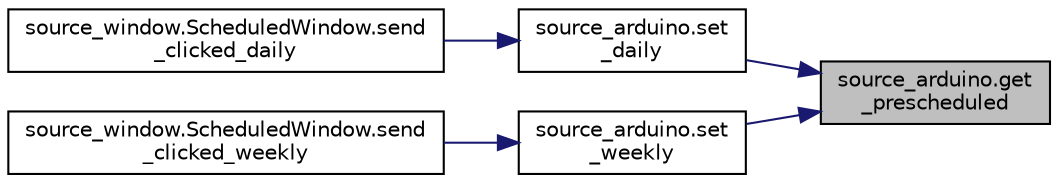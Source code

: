 digraph "source_arduino.get_prescheduled"
{
 // LATEX_PDF_SIZE
  edge [fontname="Helvetica",fontsize="10",labelfontname="Helvetica",labelfontsize="10"];
  node [fontname="Helvetica",fontsize="10",shape=record];
  rankdir="RL";
  Node1 [label="source_arduino.get\l_prescheduled",height=0.2,width=0.4,color="black", fillcolor="grey75", style="filled", fontcolor="black",tooltip="Gets the parameters in use for both of the Pre-scheduled modes."];
  Node1 -> Node2 [dir="back",color="midnightblue",fontsize="10",style="solid",fontname="Helvetica"];
  Node2 [label="source_arduino.set\l_daily",height=0.2,width=0.4,color="black", fillcolor="white", style="filled",URL="$namespacesource__arduino.html#a319981249c7b50723473ac662b88fe21",tooltip="Sets the Arduino to Pre-scheduled - Daily mode as well as the parameters necessary."];
  Node2 -> Node3 [dir="back",color="midnightblue",fontsize="10",style="solid",fontname="Helvetica"];
  Node3 [label="source_window.ScheduledWindow.send\l_clicked_daily",height=0.2,width=0.4,color="black", fillcolor="white", style="filled",URL="$classsource__window_1_1_scheduled_window.html#a331e5a5cb0847cceeed193099e5262ed",tooltip="Handler for the Daily mode - Send button."];
  Node1 -> Node4 [dir="back",color="midnightblue",fontsize="10",style="solid",fontname="Helvetica"];
  Node4 [label="source_arduino.set\l_weekly",height=0.2,width=0.4,color="black", fillcolor="white", style="filled",URL="$namespacesource__arduino.html#a4a27648608df74b7045760644e372ba6",tooltip="Sets the Arduino to Pre-scheduled - Weekly mode as well as the parameters necessary."];
  Node4 -> Node5 [dir="back",color="midnightblue",fontsize="10",style="solid",fontname="Helvetica"];
  Node5 [label="source_window.ScheduledWindow.send\l_clicked_weekly",height=0.2,width=0.4,color="black", fillcolor="white", style="filled",URL="$classsource__window_1_1_scheduled_window.html#a678b40817ac982fb0c69d88c0effc471",tooltip="Handler for the Weekly mode - Send button."];
}
